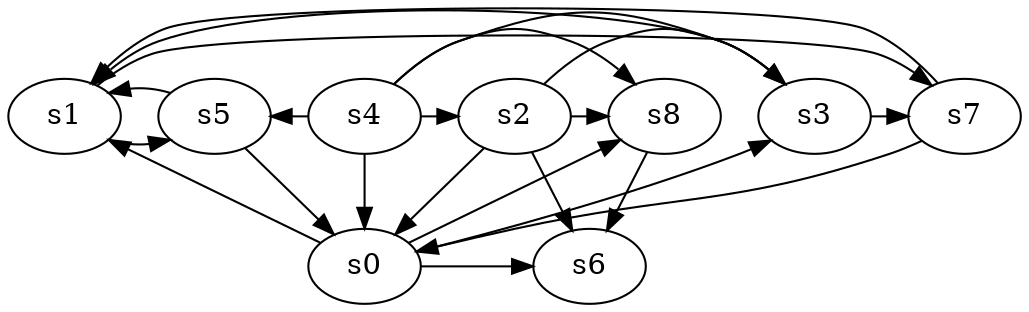 digraph game_0994_complex_9 {
    s0 [name="s0", player=1];
    s1 [name="s1", player=0];
    s2 [name="s2", player=1];
    s3 [name="s3", player=0];
    s4 [name="s4", player=1];
    s5 [name="s5", player=1];
    s6 [name="s6", player=1];
    s7 [name="s7", player=1, target=1];
    s8 [name="s8", player=1, target=1];

    s0 -> s1 [constraint="time % 3 == 1"];
    s0 -> s3 [constraint="time % 2 == 1 || time % 2 == 0"];
    s0 -> s6 [constraint="time % 4 == 1 && time % 4 == 1"];
    s0 -> s8 [constraint="time % 6 == 3"];
    s1 -> s5 [constraint="!(time % 3 == 2)"];
    s1 -> s7 [constraint="time % 2 == 1"];
    s2 -> s0 [constraint="!(time % 3 == 1)"];
    s2 -> s3 [constraint="time % 8 == 2"];
    s2 -> s6;
    s2 -> s8 [constraint="time % 2 == 0"];
    s3 -> s1 [constraint="time % 4 == 3 && time % 3 == 2"];
    s3 -> s7 [constraint="time % 3 == 0 || time % 2 == 0"];
    s4 -> s0;
    s4 -> s2 [constraint="time % 6 == 4"];
    s4 -> s3 [constraint="time % 4 == 1 && time % 5 == 3"];
    s4 -> s5 [constraint="time == 7"];
    s4 -> s8 [constraint="time == 2 || time == 3 || time == 8"];
    s5 -> s0 [constraint="time % 4 == 1 || time % 5 == 3"];
    s5 -> s1 [constraint="!(time % 6 == 1)"];
    s7 -> s0 [constraint="time == 0 || time == 1 || time == 2"];
    s7 -> s1 [constraint="time == 0 || time == 1 || time == 8 || time == 10 || time == 13"];
    s8 -> s6;
}
